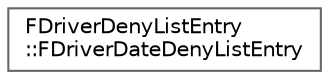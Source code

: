 digraph "Graphical Class Hierarchy"
{
 // INTERACTIVE_SVG=YES
 // LATEX_PDF_SIZE
  bgcolor="transparent";
  edge [fontname=Helvetica,fontsize=10,labelfontname=Helvetica,labelfontsize=10];
  node [fontname=Helvetica,fontsize=10,shape=box,height=0.2,width=0.4];
  rankdir="LR";
  Node0 [id="Node000000",label="FDriverDenyListEntry\l::FDriverDateDenyListEntry",height=0.2,width=0.4,color="grey40", fillcolor="white", style="filled",URL="$d5/d59/structFDriverDenyListEntry_1_1FDriverDateDenyListEntry.html",tooltip=" "];
}

